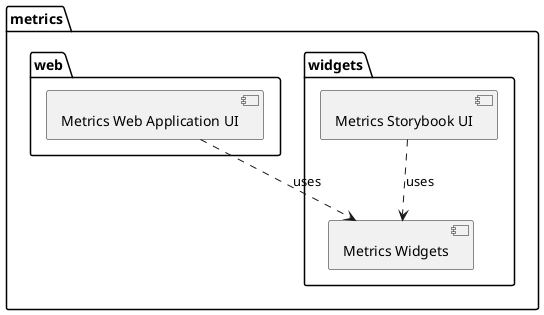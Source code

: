 @startuml metrics_storybook_web_relation_diagram

package "metrics" {
  package "widgets" {  
    [Metrics Storybook UI] ..> [Metrics Widgets] : uses
  }

  package "web" {
    [Metrics Web Application UI] ..> [Metrics Widgets] : uses
  }
}

@enduml
